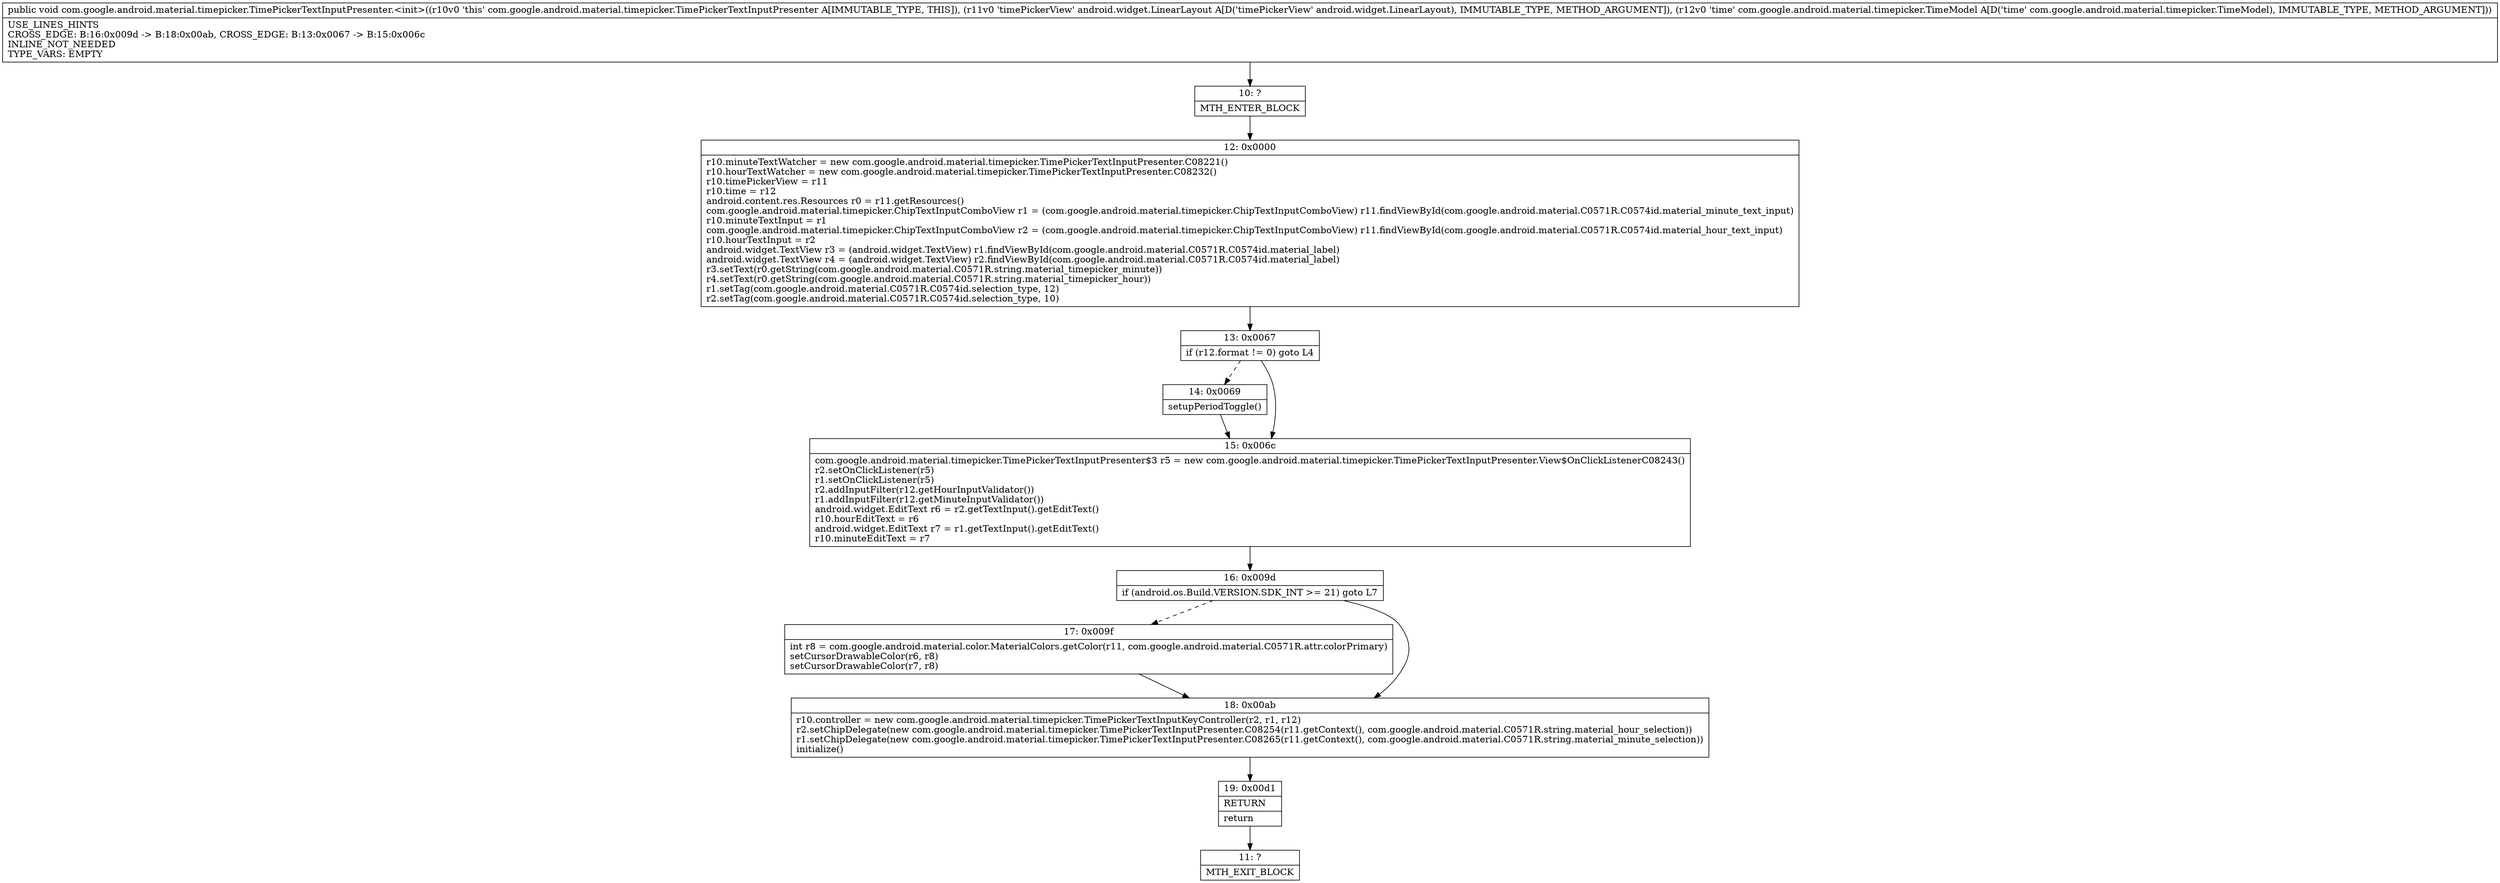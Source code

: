digraph "CFG forcom.google.android.material.timepicker.TimePickerTextInputPresenter.\<init\>(Landroid\/widget\/LinearLayout;Lcom\/google\/android\/material\/timepicker\/TimeModel;)V" {
Node_10 [shape=record,label="{10\:\ ?|MTH_ENTER_BLOCK\l}"];
Node_12 [shape=record,label="{12\:\ 0x0000|r10.minuteTextWatcher = new com.google.android.material.timepicker.TimePickerTextInputPresenter.C08221()\lr10.hourTextWatcher = new com.google.android.material.timepicker.TimePickerTextInputPresenter.C08232()\lr10.timePickerView = r11\lr10.time = r12\landroid.content.res.Resources r0 = r11.getResources()\lcom.google.android.material.timepicker.ChipTextInputComboView r1 = (com.google.android.material.timepicker.ChipTextInputComboView) r11.findViewById(com.google.android.material.C0571R.C0574id.material_minute_text_input)\lr10.minuteTextInput = r1\lcom.google.android.material.timepicker.ChipTextInputComboView r2 = (com.google.android.material.timepicker.ChipTextInputComboView) r11.findViewById(com.google.android.material.C0571R.C0574id.material_hour_text_input)\lr10.hourTextInput = r2\landroid.widget.TextView r3 = (android.widget.TextView) r1.findViewById(com.google.android.material.C0571R.C0574id.material_label)\landroid.widget.TextView r4 = (android.widget.TextView) r2.findViewById(com.google.android.material.C0571R.C0574id.material_label)\lr3.setText(r0.getString(com.google.android.material.C0571R.string.material_timepicker_minute))\lr4.setText(r0.getString(com.google.android.material.C0571R.string.material_timepicker_hour))\lr1.setTag(com.google.android.material.C0571R.C0574id.selection_type, 12)\lr2.setTag(com.google.android.material.C0571R.C0574id.selection_type, 10)\l}"];
Node_13 [shape=record,label="{13\:\ 0x0067|if (r12.format != 0) goto L4\l}"];
Node_14 [shape=record,label="{14\:\ 0x0069|setupPeriodToggle()\l}"];
Node_15 [shape=record,label="{15\:\ 0x006c|com.google.android.material.timepicker.TimePickerTextInputPresenter$3 r5 = new com.google.android.material.timepicker.TimePickerTextInputPresenter.View$OnClickListenerC08243()\lr2.setOnClickListener(r5)\lr1.setOnClickListener(r5)\lr2.addInputFilter(r12.getHourInputValidator())\lr1.addInputFilter(r12.getMinuteInputValidator())\landroid.widget.EditText r6 = r2.getTextInput().getEditText()\lr10.hourEditText = r6\landroid.widget.EditText r7 = r1.getTextInput().getEditText()\lr10.minuteEditText = r7\l}"];
Node_16 [shape=record,label="{16\:\ 0x009d|if (android.os.Build.VERSION.SDK_INT \>= 21) goto L7\l}"];
Node_17 [shape=record,label="{17\:\ 0x009f|int r8 = com.google.android.material.color.MaterialColors.getColor(r11, com.google.android.material.C0571R.attr.colorPrimary)\lsetCursorDrawableColor(r6, r8)\lsetCursorDrawableColor(r7, r8)\l}"];
Node_18 [shape=record,label="{18\:\ 0x00ab|r10.controller = new com.google.android.material.timepicker.TimePickerTextInputKeyController(r2, r1, r12)\lr2.setChipDelegate(new com.google.android.material.timepicker.TimePickerTextInputPresenter.C08254(r11.getContext(), com.google.android.material.C0571R.string.material_hour_selection))\lr1.setChipDelegate(new com.google.android.material.timepicker.TimePickerTextInputPresenter.C08265(r11.getContext(), com.google.android.material.C0571R.string.material_minute_selection))\linitialize()\l}"];
Node_19 [shape=record,label="{19\:\ 0x00d1|RETURN\l|return\l}"];
Node_11 [shape=record,label="{11\:\ ?|MTH_EXIT_BLOCK\l}"];
MethodNode[shape=record,label="{public void com.google.android.material.timepicker.TimePickerTextInputPresenter.\<init\>((r10v0 'this' com.google.android.material.timepicker.TimePickerTextInputPresenter A[IMMUTABLE_TYPE, THIS]), (r11v0 'timePickerView' android.widget.LinearLayout A[D('timePickerView' android.widget.LinearLayout), IMMUTABLE_TYPE, METHOD_ARGUMENT]), (r12v0 'time' com.google.android.material.timepicker.TimeModel A[D('time' com.google.android.material.timepicker.TimeModel), IMMUTABLE_TYPE, METHOD_ARGUMENT]))  | USE_LINES_HINTS\lCROSS_EDGE: B:16:0x009d \-\> B:18:0x00ab, CROSS_EDGE: B:13:0x0067 \-\> B:15:0x006c\lINLINE_NOT_NEEDED\lTYPE_VARS: EMPTY\l}"];
MethodNode -> Node_10;Node_10 -> Node_12;
Node_12 -> Node_13;
Node_13 -> Node_14[style=dashed];
Node_13 -> Node_15;
Node_14 -> Node_15;
Node_15 -> Node_16;
Node_16 -> Node_17[style=dashed];
Node_16 -> Node_18;
Node_17 -> Node_18;
Node_18 -> Node_19;
Node_19 -> Node_11;
}

